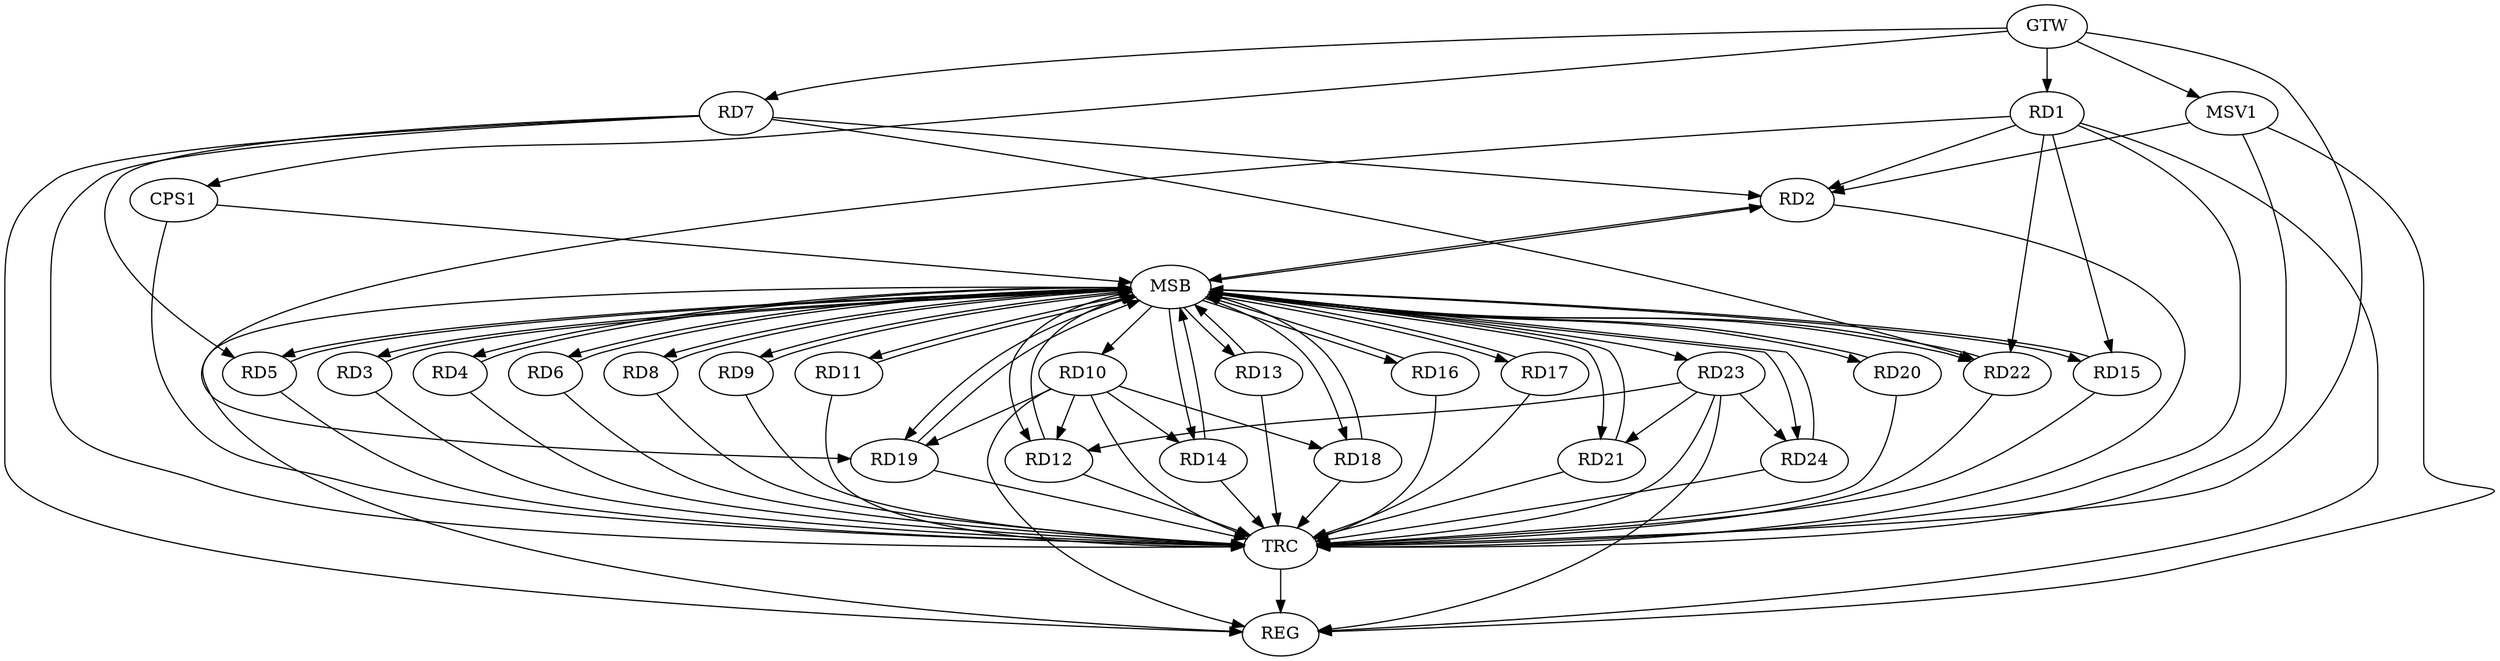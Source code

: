 strict digraph G {
  RD1 [ label="RD1" ];
  RD2 [ label="RD2" ];
  RD3 [ label="RD3" ];
  RD4 [ label="RD4" ];
  RD5 [ label="RD5" ];
  RD6 [ label="RD6" ];
  RD7 [ label="RD7" ];
  RD8 [ label="RD8" ];
  RD9 [ label="RD9" ];
  RD10 [ label="RD10" ];
  RD11 [ label="RD11" ];
  RD12 [ label="RD12" ];
  RD13 [ label="RD13" ];
  RD14 [ label="RD14" ];
  RD15 [ label="RD15" ];
  RD16 [ label="RD16" ];
  RD17 [ label="RD17" ];
  RD18 [ label="RD18" ];
  RD19 [ label="RD19" ];
  RD20 [ label="RD20" ];
  RD21 [ label="RD21" ];
  RD22 [ label="RD22" ];
  RD23 [ label="RD23" ];
  RD24 [ label="RD24" ];
  CPS1 [ label="CPS1" ];
  GTW [ label="GTW" ];
  REG [ label="REG" ];
  MSB [ label="MSB" ];
  TRC [ label="TRC" ];
  MSV1 [ label="MSV1" ];
  RD1 -> RD2;
  RD1 -> RD15;
  RD1 -> RD19;
  RD1 -> RD22;
  RD7 -> RD2;
  RD7 -> RD5;
  RD7 -> RD22;
  RD10 -> RD12;
  RD10 -> RD14;
  RD10 -> RD18;
  RD10 -> RD19;
  RD23 -> RD12;
  RD23 -> RD21;
  RD23 -> RD24;
  GTW -> RD1;
  GTW -> RD7;
  GTW -> CPS1;
  RD1 -> REG;
  RD7 -> REG;
  RD10 -> REG;
  RD23 -> REG;
  RD2 -> MSB;
  MSB -> REG;
  RD3 -> MSB;
  MSB -> RD6;
  MSB -> RD15;
  MSB -> RD22;
  MSB -> RD24;
  RD4 -> MSB;
  MSB -> RD12;
  MSB -> RD13;
  MSB -> RD18;
  RD5 -> MSB;
  MSB -> RD17;
  RD6 -> MSB;
  MSB -> RD14;
  RD8 -> MSB;
  RD9 -> MSB;
  MSB -> RD8;
  RD11 -> MSB;
  RD12 -> MSB;
  MSB -> RD10;
  MSB -> RD23;
  RD13 -> MSB;
  MSB -> RD5;
  MSB -> RD16;
  MSB -> RD21;
  RD14 -> MSB;
  MSB -> RD3;
  RD15 -> MSB;
  MSB -> RD19;
  RD16 -> MSB;
  MSB -> RD11;
  RD17 -> MSB;
  RD18 -> MSB;
  MSB -> RD4;
  MSB -> RD20;
  RD19 -> MSB;
  RD20 -> MSB;
  MSB -> RD9;
  RD21 -> MSB;
  RD22 -> MSB;
  RD24 -> MSB;
  CPS1 -> MSB;
  MSB -> RD2;
  RD1 -> TRC;
  RD2 -> TRC;
  RD3 -> TRC;
  RD4 -> TRC;
  RD5 -> TRC;
  RD6 -> TRC;
  RD7 -> TRC;
  RD8 -> TRC;
  RD9 -> TRC;
  RD10 -> TRC;
  RD11 -> TRC;
  RD12 -> TRC;
  RD13 -> TRC;
  RD14 -> TRC;
  RD15 -> TRC;
  RD16 -> TRC;
  RD17 -> TRC;
  RD18 -> TRC;
  RD19 -> TRC;
  RD20 -> TRC;
  RD21 -> TRC;
  RD22 -> TRC;
  RD23 -> TRC;
  RD24 -> TRC;
  CPS1 -> TRC;
  GTW -> TRC;
  TRC -> REG;
  MSV1 -> RD2;
  GTW -> MSV1;
  MSV1 -> REG;
  MSV1 -> TRC;
}
